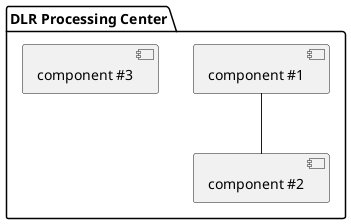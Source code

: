 @startuml

folder "DLR Processing Center" [[../computational/dlr-pc/index.html]] {
  
  [component #1]
  [component #2]
  [component #3]

  [component #1] -- [component #2]
}

 
   
@enduml